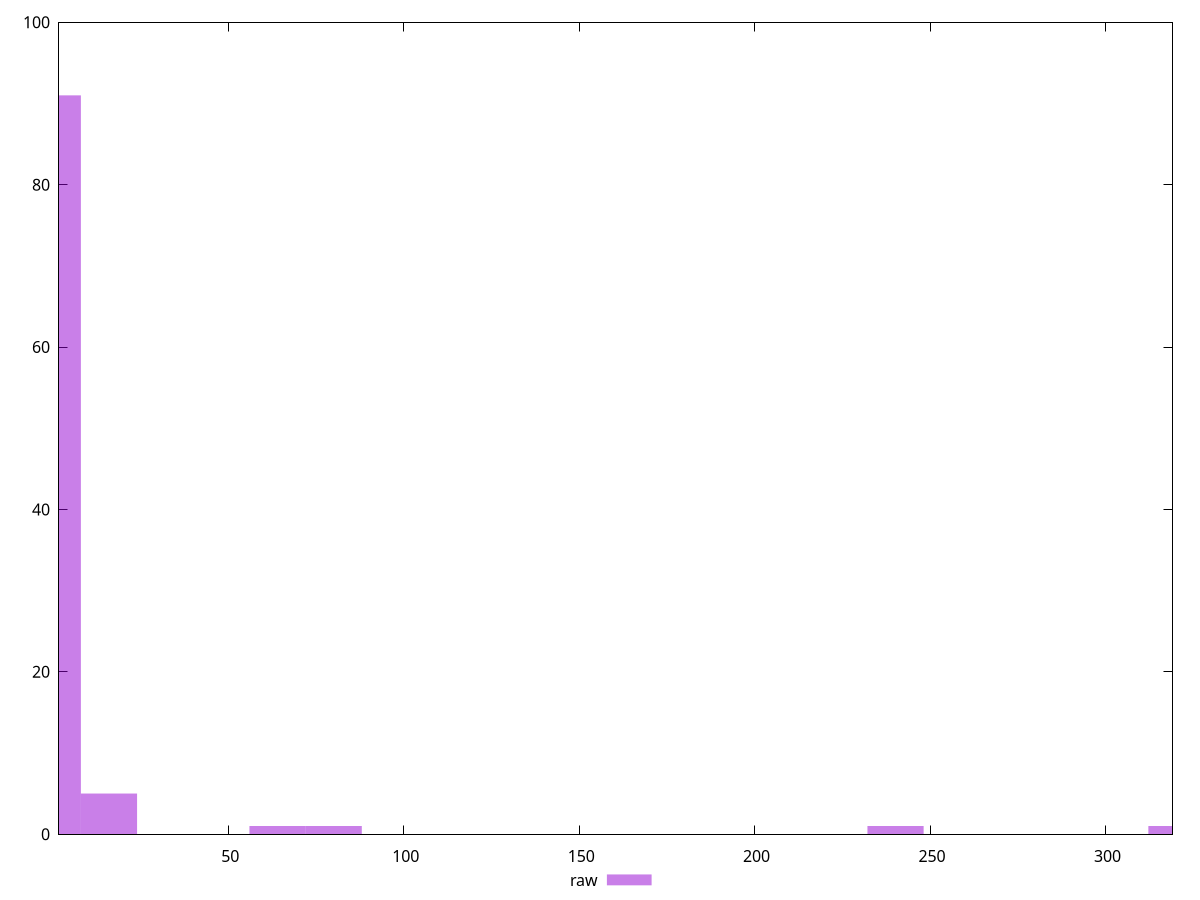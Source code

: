 reset

$raw <<EOF
320.2175041209517 1
240.16312809071374 1
0 91
64.04350082419033 1
16.010875206047583 5
80.05437603023792 1
EOF

set key outside below
set boxwidth 16.010875206047583
set xrange [1.7679999999999998:319.0909999999999]
set yrange [0:100]
set trange [0:100]
set style fill transparent solid 0.5 noborder
set terminal svg size 640, 490 enhanced background rgb 'white'
set output "report_00017_2021-02-10T15-08-03.406Z/server-response-time/samples/pages+cached+noadtech+nomedia/raw/histogram.svg"

plot $raw title "raw" with boxes

reset
